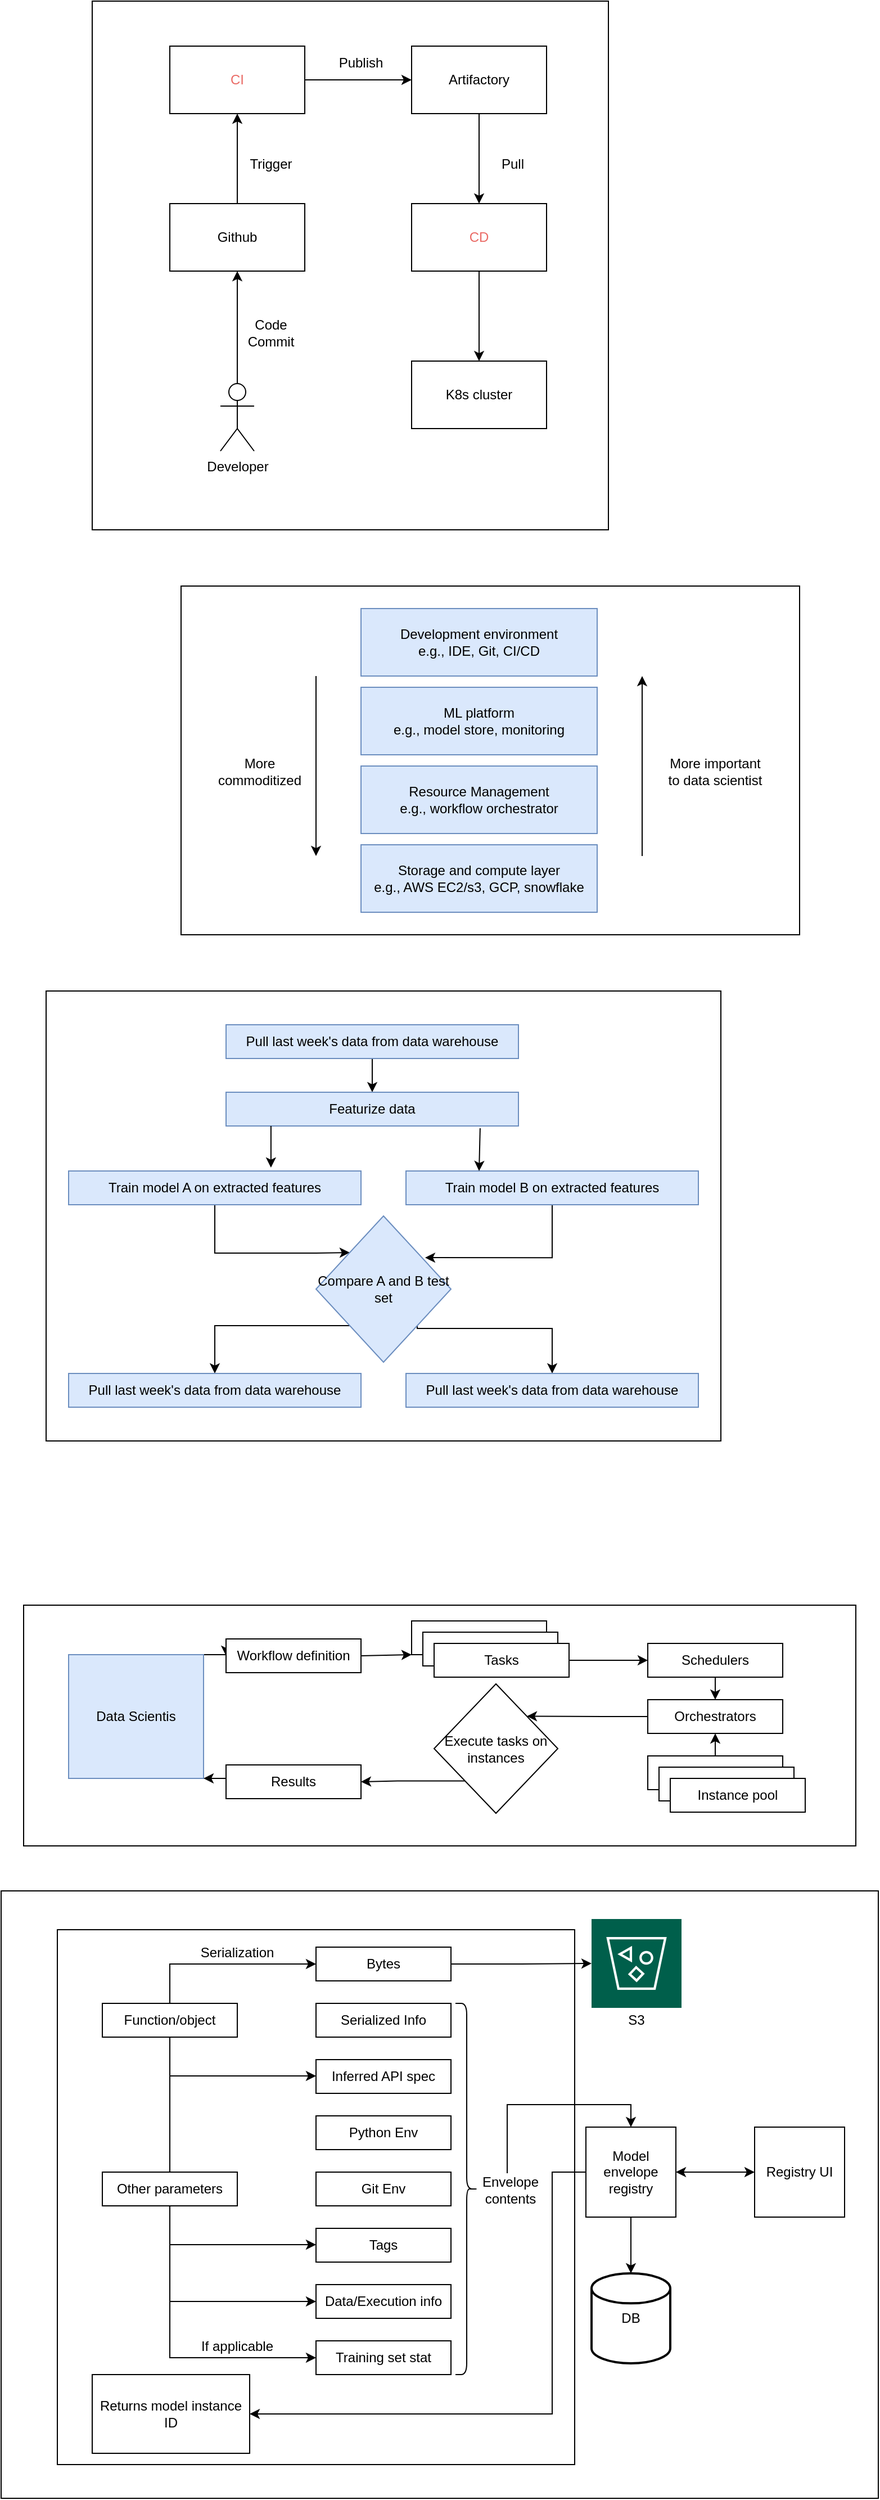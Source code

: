 <mxfile version="22.0.0" type="github">
  <diagram name="Page-1" id="kTUMGS3Ad_0SVGwf9lWE">
    <mxGraphModel dx="1434" dy="1880" grid="1" gridSize="10" guides="1" tooltips="1" connect="1" arrows="1" fold="1" page="1" pageScale="1" pageWidth="850" pageHeight="1100" math="0" shadow="0">
      <root>
        <mxCell id="0" />
        <mxCell id="1" parent="0" />
        <mxCell id="sTclNJ9aBYqKKKegAVij-18" value="" style="rounded=0;whiteSpace=wrap;html=1;" vertex="1" parent="1">
          <mxGeometry x="121" y="-160" width="459" height="470" as="geometry" />
        </mxCell>
        <mxCell id="pnt_n_mxFb-sLE3t90gV-96" value="" style="rounded=0;whiteSpace=wrap;html=1;" parent="1" vertex="1">
          <mxGeometry x="40" y="1520" width="780" height="540" as="geometry" />
        </mxCell>
        <mxCell id="pnt_n_mxFb-sLE3t90gV-95" value="" style="rounded=0;whiteSpace=wrap;html=1;" parent="1" vertex="1">
          <mxGeometry x="90" y="1554.5" width="460" height="475.5" as="geometry" />
        </mxCell>
        <mxCell id="pnt_n_mxFb-sLE3t90gV-60" value="" style="rounded=0;whiteSpace=wrap;html=1;" parent="1" vertex="1">
          <mxGeometry x="60" y="1266" width="740" height="214" as="geometry" />
        </mxCell>
        <mxCell id="pnt_n_mxFb-sLE3t90gV-26" value="" style="rounded=0;whiteSpace=wrap;html=1;" parent="1" vertex="1">
          <mxGeometry x="80" y="720" width="600" height="400" as="geometry" />
        </mxCell>
        <mxCell id="pnt_n_mxFb-sLE3t90gV-11" value="" style="rounded=0;whiteSpace=wrap;html=1;" parent="1" vertex="1">
          <mxGeometry x="200" y="360" width="550" height="310" as="geometry" />
        </mxCell>
        <mxCell id="pnt_n_mxFb-sLE3t90gV-1" value="Development environment&lt;br&gt;e.g., IDE, Git, CI/CD" style="rounded=0;whiteSpace=wrap;html=1;fillColor=#dae8fc;strokeColor=#6c8ebf;" parent="1" vertex="1">
          <mxGeometry x="360" y="380" width="210" height="60" as="geometry" />
        </mxCell>
        <mxCell id="pnt_n_mxFb-sLE3t90gV-2" value="ML platform&lt;br&gt;e.g., model store, monitoring" style="rounded=0;whiteSpace=wrap;html=1;fillColor=#dae8fc;strokeColor=#6c8ebf;" parent="1" vertex="1">
          <mxGeometry x="360" y="450" width="210" height="60" as="geometry" />
        </mxCell>
        <mxCell id="pnt_n_mxFb-sLE3t90gV-3" value="Resource Management&lt;br&gt;e.g., workflow orchestrator" style="rounded=0;whiteSpace=wrap;html=1;fillColor=#dae8fc;strokeColor=#6c8ebf;" parent="1" vertex="1">
          <mxGeometry x="360" y="520" width="210" height="60" as="geometry" />
        </mxCell>
        <mxCell id="pnt_n_mxFb-sLE3t90gV-4" value="Storage and compute layer&lt;br&gt;e.g., AWS EC2/s3, GCP, snowflake" style="rounded=0;whiteSpace=wrap;html=1;fillColor=#dae8fc;strokeColor=#6c8ebf;" parent="1" vertex="1">
          <mxGeometry x="360" y="590" width="210" height="60" as="geometry" />
        </mxCell>
        <mxCell id="pnt_n_mxFb-sLE3t90gV-7" value="" style="endArrow=classic;html=1;rounded=0;" parent="1" edge="1">
          <mxGeometry width="50" height="50" relative="1" as="geometry">
            <mxPoint x="320" y="440" as="sourcePoint" />
            <mxPoint x="320" y="600" as="targetPoint" />
          </mxGeometry>
        </mxCell>
        <mxCell id="pnt_n_mxFb-sLE3t90gV-8" value="" style="endArrow=classic;html=1;rounded=0;" parent="1" edge="1">
          <mxGeometry width="50" height="50" relative="1" as="geometry">
            <mxPoint x="610" y="600" as="sourcePoint" />
            <mxPoint x="610" y="440" as="targetPoint" />
          </mxGeometry>
        </mxCell>
        <mxCell id="pnt_n_mxFb-sLE3t90gV-9" value="More commoditized" style="text;html=1;strokeColor=none;fillColor=none;align=center;verticalAlign=middle;whiteSpace=wrap;rounded=0;" parent="1" vertex="1">
          <mxGeometry x="240" y="510" width="60" height="30" as="geometry" />
        </mxCell>
        <mxCell id="pnt_n_mxFb-sLE3t90gV-10" value="More important to data scientist" style="text;html=1;strokeColor=none;fillColor=none;align=center;verticalAlign=middle;whiteSpace=wrap;rounded=0;" parent="1" vertex="1">
          <mxGeometry x="630" y="510" width="90" height="30" as="geometry" />
        </mxCell>
        <mxCell id="pnt_n_mxFb-sLE3t90gV-19" style="edgeStyle=orthogonalEdgeStyle;rounded=0;orthogonalLoop=1;jettySize=auto;html=1;" parent="1" source="pnt_n_mxFb-sLE3t90gV-12" target="pnt_n_mxFb-sLE3t90gV-13" edge="1">
          <mxGeometry relative="1" as="geometry" />
        </mxCell>
        <mxCell id="pnt_n_mxFb-sLE3t90gV-12" value="Pull last week&#39;s data from data warehouse" style="rounded=0;whiteSpace=wrap;html=1;fillColor=#dae8fc;strokeColor=#6c8ebf;" parent="1" vertex="1">
          <mxGeometry x="240" y="750" width="260" height="30" as="geometry" />
        </mxCell>
        <mxCell id="pnt_n_mxFb-sLE3t90gV-13" value="Featurize data" style="rounded=0;whiteSpace=wrap;html=1;fillColor=#dae8fc;strokeColor=#6c8ebf;" parent="1" vertex="1">
          <mxGeometry x="240" y="810" width="260" height="30" as="geometry" />
        </mxCell>
        <mxCell id="pnt_n_mxFb-sLE3t90gV-22" style="edgeStyle=orthogonalEdgeStyle;rounded=0;orthogonalLoop=1;jettySize=auto;html=1;entryX=0;entryY=0;entryDx=0;entryDy=0;" parent="1" source="pnt_n_mxFb-sLE3t90gV-14" target="pnt_n_mxFb-sLE3t90gV-16" edge="1">
          <mxGeometry relative="1" as="geometry">
            <Array as="points">
              <mxPoint x="230" y="953" />
              <mxPoint x="320" y="953" />
            </Array>
          </mxGeometry>
        </mxCell>
        <mxCell id="pnt_n_mxFb-sLE3t90gV-14" value="Train model A on extracted features" style="rounded=0;whiteSpace=wrap;html=1;fillColor=#dae8fc;strokeColor=#6c8ebf;" parent="1" vertex="1">
          <mxGeometry x="100" y="880" width="260" height="30" as="geometry" />
        </mxCell>
        <mxCell id="pnt_n_mxFb-sLE3t90gV-23" style="edgeStyle=orthogonalEdgeStyle;rounded=0;orthogonalLoop=1;jettySize=auto;html=1;entryX=0.808;entryY=0.285;entryDx=0;entryDy=0;entryPerimeter=0;" parent="1" source="pnt_n_mxFb-sLE3t90gV-15" target="pnt_n_mxFb-sLE3t90gV-16" edge="1">
          <mxGeometry relative="1" as="geometry">
            <Array as="points">
              <mxPoint x="530" y="957" />
            </Array>
          </mxGeometry>
        </mxCell>
        <mxCell id="pnt_n_mxFb-sLE3t90gV-15" value="Train model B on extracted features" style="rounded=0;whiteSpace=wrap;html=1;fillColor=#dae8fc;strokeColor=#6c8ebf;" parent="1" vertex="1">
          <mxGeometry x="400" y="880" width="260" height="30" as="geometry" />
        </mxCell>
        <mxCell id="pnt_n_mxFb-sLE3t90gV-24" style="edgeStyle=orthogonalEdgeStyle;rounded=0;orthogonalLoop=1;jettySize=auto;html=1;exitX=0;exitY=1;exitDx=0;exitDy=0;" parent="1" source="pnt_n_mxFb-sLE3t90gV-16" target="pnt_n_mxFb-sLE3t90gV-17" edge="1">
          <mxGeometry relative="1" as="geometry">
            <Array as="points">
              <mxPoint x="230" y="1018" />
            </Array>
          </mxGeometry>
        </mxCell>
        <mxCell id="pnt_n_mxFb-sLE3t90gV-25" style="edgeStyle=orthogonalEdgeStyle;rounded=0;orthogonalLoop=1;jettySize=auto;html=1;exitX=1;exitY=1;exitDx=0;exitDy=0;entryX=0.5;entryY=0;entryDx=0;entryDy=0;" parent="1" source="pnt_n_mxFb-sLE3t90gV-16" target="pnt_n_mxFb-sLE3t90gV-18" edge="1">
          <mxGeometry relative="1" as="geometry">
            <Array as="points">
              <mxPoint x="410" y="1020" />
              <mxPoint x="530" y="1020" />
            </Array>
          </mxGeometry>
        </mxCell>
        <mxCell id="pnt_n_mxFb-sLE3t90gV-16" value="Compare A and B test set" style="rhombus;whiteSpace=wrap;html=1;fillColor=#dae8fc;strokeColor=#6c8ebf;" parent="1" vertex="1">
          <mxGeometry x="320" y="920" width="120" height="130" as="geometry" />
        </mxCell>
        <mxCell id="pnt_n_mxFb-sLE3t90gV-17" value="Pull last week&#39;s data from data warehouse" style="rounded=0;whiteSpace=wrap;html=1;fillColor=#dae8fc;strokeColor=#6c8ebf;" parent="1" vertex="1">
          <mxGeometry x="100" y="1060" width="260" height="30" as="geometry" />
        </mxCell>
        <mxCell id="pnt_n_mxFb-sLE3t90gV-18" value="Pull last week&#39;s data from data warehouse" style="rounded=0;whiteSpace=wrap;html=1;fillColor=#dae8fc;strokeColor=#6c8ebf;" parent="1" vertex="1">
          <mxGeometry x="400" y="1060" width="260" height="30" as="geometry" />
        </mxCell>
        <mxCell id="pnt_n_mxFb-sLE3t90gV-20" value="" style="endArrow=classic;html=1;rounded=0;exitX=0.169;exitY=1;exitDx=0;exitDy=0;exitPerimeter=0;entryX=0.692;entryY=-0.1;entryDx=0;entryDy=0;entryPerimeter=0;" parent="1" target="pnt_n_mxFb-sLE3t90gV-14" edge="1">
          <mxGeometry width="50" height="50" relative="1" as="geometry">
            <mxPoint x="279.94" y="840" as="sourcePoint" />
            <mxPoint x="281.12" y="880" as="targetPoint" />
          </mxGeometry>
        </mxCell>
        <mxCell id="pnt_n_mxFb-sLE3t90gV-21" value="" style="endArrow=classic;html=1;rounded=0;exitX=0.869;exitY=1.067;exitDx=0;exitDy=0;exitPerimeter=0;entryX=0.25;entryY=0;entryDx=0;entryDy=0;" parent="1" source="pnt_n_mxFb-sLE3t90gV-13" target="pnt_n_mxFb-sLE3t90gV-15" edge="1">
          <mxGeometry width="50" height="50" relative="1" as="geometry">
            <mxPoint x="289.94" y="850" as="sourcePoint" />
            <mxPoint x="290" y="887" as="targetPoint" />
          </mxGeometry>
        </mxCell>
        <mxCell id="pnt_n_mxFb-sLE3t90gV-30" style="edgeStyle=orthogonalEdgeStyle;rounded=0;orthogonalLoop=1;jettySize=auto;html=1;exitX=1;exitY=0;exitDx=0;exitDy=0;entryX=0;entryY=0.5;entryDx=0;entryDy=0;" parent="1" source="pnt_n_mxFb-sLE3t90gV-27" target="pnt_n_mxFb-sLE3t90gV-28" edge="1">
          <mxGeometry relative="1" as="geometry">
            <Array as="points">
              <mxPoint x="240" y="1310" />
            </Array>
          </mxGeometry>
        </mxCell>
        <mxCell id="pnt_n_mxFb-sLE3t90gV-27" value="Data Scientis" style="rounded=0;whiteSpace=wrap;html=1;fillColor=#dae8fc;strokeColor=#6c8ebf;" parent="1" vertex="1">
          <mxGeometry x="100" y="1310" width="120" height="110" as="geometry" />
        </mxCell>
        <mxCell id="pnt_n_mxFb-sLE3t90gV-28" value="Workflow definition" style="rounded=0;whiteSpace=wrap;html=1;" parent="1" vertex="1">
          <mxGeometry x="240" y="1296" width="120" height="30" as="geometry" />
        </mxCell>
        <mxCell id="pnt_n_mxFb-sLE3t90gV-29" value="" style="rounded=0;whiteSpace=wrap;html=1;" parent="1" vertex="1">
          <mxGeometry x="405" y="1280" width="120" height="30" as="geometry" />
        </mxCell>
        <mxCell id="pnt_n_mxFb-sLE3t90gV-31" value="" style="rounded=0;whiteSpace=wrap;html=1;" parent="1" vertex="1">
          <mxGeometry x="415" y="1290" width="120" height="30" as="geometry" />
        </mxCell>
        <mxCell id="pnt_n_mxFb-sLE3t90gV-52" style="edgeStyle=orthogonalEdgeStyle;rounded=0;orthogonalLoop=1;jettySize=auto;html=1;" parent="1" source="pnt_n_mxFb-sLE3t90gV-32" target="pnt_n_mxFb-sLE3t90gV-33" edge="1">
          <mxGeometry relative="1" as="geometry" />
        </mxCell>
        <mxCell id="pnt_n_mxFb-sLE3t90gV-32" value="Tasks" style="rounded=0;whiteSpace=wrap;html=1;" parent="1" vertex="1">
          <mxGeometry x="425" y="1300" width="120" height="30" as="geometry" />
        </mxCell>
        <mxCell id="pnt_n_mxFb-sLE3t90gV-53" style="edgeStyle=orthogonalEdgeStyle;rounded=0;orthogonalLoop=1;jettySize=auto;html=1;exitX=0.5;exitY=1;exitDx=0;exitDy=0;entryX=0.5;entryY=0;entryDx=0;entryDy=0;" parent="1" source="pnt_n_mxFb-sLE3t90gV-33" target="pnt_n_mxFb-sLE3t90gV-34" edge="1">
          <mxGeometry relative="1" as="geometry" />
        </mxCell>
        <mxCell id="pnt_n_mxFb-sLE3t90gV-33" value="Schedulers" style="rounded=0;whiteSpace=wrap;html=1;" parent="1" vertex="1">
          <mxGeometry x="615" y="1300" width="120" height="30" as="geometry" />
        </mxCell>
        <mxCell id="pnt_n_mxFb-sLE3t90gV-55" style="edgeStyle=orthogonalEdgeStyle;rounded=0;orthogonalLoop=1;jettySize=auto;html=1;entryX=1;entryY=0;entryDx=0;entryDy=0;" parent="1" source="pnt_n_mxFb-sLE3t90gV-34" target="pnt_n_mxFb-sLE3t90gV-44" edge="1">
          <mxGeometry relative="1" as="geometry" />
        </mxCell>
        <mxCell id="pnt_n_mxFb-sLE3t90gV-34" value="Orchestrators" style="rounded=0;whiteSpace=wrap;html=1;" parent="1" vertex="1">
          <mxGeometry x="615" y="1350" width="120" height="30" as="geometry" />
        </mxCell>
        <mxCell id="pnt_n_mxFb-sLE3t90gV-54" style="edgeStyle=orthogonalEdgeStyle;rounded=0;orthogonalLoop=1;jettySize=auto;html=1;exitX=0.5;exitY=0;exitDx=0;exitDy=0;entryX=0.5;entryY=1;entryDx=0;entryDy=0;" parent="1" source="pnt_n_mxFb-sLE3t90gV-37" target="pnt_n_mxFb-sLE3t90gV-34" edge="1">
          <mxGeometry relative="1" as="geometry" />
        </mxCell>
        <mxCell id="pnt_n_mxFb-sLE3t90gV-37" value="" style="rounded=0;whiteSpace=wrap;html=1;" parent="1" vertex="1">
          <mxGeometry x="615" y="1400" width="120" height="30" as="geometry" />
        </mxCell>
        <mxCell id="pnt_n_mxFb-sLE3t90gV-41" value="" style="rounded=0;whiteSpace=wrap;html=1;" parent="1" vertex="1">
          <mxGeometry x="625" y="1410" width="120" height="30" as="geometry" />
        </mxCell>
        <mxCell id="pnt_n_mxFb-sLE3t90gV-42" value="Instance pool" style="rounded=0;whiteSpace=wrap;html=1;" parent="1" vertex="1">
          <mxGeometry x="635" y="1420" width="120" height="30" as="geometry" />
        </mxCell>
        <mxCell id="pnt_n_mxFb-sLE3t90gV-56" style="edgeStyle=orthogonalEdgeStyle;rounded=0;orthogonalLoop=1;jettySize=auto;html=1;exitX=0;exitY=1;exitDx=0;exitDy=0;entryX=1;entryY=0.5;entryDx=0;entryDy=0;" parent="1" source="pnt_n_mxFb-sLE3t90gV-44" target="pnt_n_mxFb-sLE3t90gV-45" edge="1">
          <mxGeometry relative="1" as="geometry" />
        </mxCell>
        <mxCell id="pnt_n_mxFb-sLE3t90gV-44" value="Execute tasks on instances" style="rhombus;whiteSpace=wrap;html=1;" parent="1" vertex="1">
          <mxGeometry x="425" y="1336" width="110" height="115" as="geometry" />
        </mxCell>
        <mxCell id="pnt_n_mxFb-sLE3t90gV-45" value="Results" style="rounded=0;whiteSpace=wrap;html=1;" parent="1" vertex="1">
          <mxGeometry x="240" y="1408" width="120" height="30" as="geometry" />
        </mxCell>
        <mxCell id="pnt_n_mxFb-sLE3t90gV-51" value="" style="endArrow=classic;html=1;rounded=0;exitX=1;exitY=0.5;exitDx=0;exitDy=0;entryX=0;entryY=1;entryDx=0;entryDy=0;" parent="1" source="pnt_n_mxFb-sLE3t90gV-28" target="pnt_n_mxFb-sLE3t90gV-29" edge="1">
          <mxGeometry width="50" height="50" relative="1" as="geometry">
            <mxPoint x="400" y="1390" as="sourcePoint" />
            <mxPoint x="450" y="1340" as="targetPoint" />
          </mxGeometry>
        </mxCell>
        <mxCell id="pnt_n_mxFb-sLE3t90gV-59" value="" style="endArrow=classic;html=1;rounded=0;entryX=1;entryY=1;entryDx=0;entryDy=0;" parent="1" target="pnt_n_mxFb-sLE3t90gV-27" edge="1">
          <mxGeometry width="50" height="50" relative="1" as="geometry">
            <mxPoint x="240" y="1420" as="sourcePoint" />
            <mxPoint x="450" y="1340" as="targetPoint" />
          </mxGeometry>
        </mxCell>
        <mxCell id="pnt_n_mxFb-sLE3t90gV-93" style="edgeStyle=orthogonalEdgeStyle;rounded=0;orthogonalLoop=1;jettySize=auto;html=1;entryX=0;entryY=0.5;entryDx=0;entryDy=0;exitX=0.5;exitY=0;exitDx=0;exitDy=0;" parent="1" source="pnt_n_mxFb-sLE3t90gV-61" target="pnt_n_mxFb-sLE3t90gV-62" edge="1">
          <mxGeometry relative="1" as="geometry" />
        </mxCell>
        <mxCell id="pnt_n_mxFb-sLE3t90gV-61" value="Function/object" style="rounded=0;whiteSpace=wrap;html=1;" parent="1" vertex="1">
          <mxGeometry x="130" y="1620" width="120" height="30" as="geometry" />
        </mxCell>
        <mxCell id="pnt_n_mxFb-sLE3t90gV-84" style="edgeStyle=orthogonalEdgeStyle;rounded=0;orthogonalLoop=1;jettySize=auto;html=1;" parent="1" source="pnt_n_mxFb-sLE3t90gV-62" target="pnt_n_mxFb-sLE3t90gV-72" edge="1">
          <mxGeometry relative="1" as="geometry" />
        </mxCell>
        <mxCell id="pnt_n_mxFb-sLE3t90gV-62" value="Bytes" style="rounded=0;whiteSpace=wrap;html=1;" parent="1" vertex="1">
          <mxGeometry x="320" y="1570" width="120" height="30" as="geometry" />
        </mxCell>
        <mxCell id="pnt_n_mxFb-sLE3t90gV-63" value="Serialized Info" style="rounded=0;whiteSpace=wrap;html=1;" parent="1" vertex="1">
          <mxGeometry x="320" y="1620" width="120" height="30" as="geometry" />
        </mxCell>
        <mxCell id="pnt_n_mxFb-sLE3t90gV-64" value="Inferred API spec" style="rounded=0;whiteSpace=wrap;html=1;" parent="1" vertex="1">
          <mxGeometry x="320" y="1670" width="120" height="30" as="geometry" />
        </mxCell>
        <mxCell id="pnt_n_mxFb-sLE3t90gV-65" value="Python Env" style="rounded=0;whiteSpace=wrap;html=1;" parent="1" vertex="1">
          <mxGeometry x="320" y="1720" width="120" height="30" as="geometry" />
        </mxCell>
        <mxCell id="pnt_n_mxFb-sLE3t90gV-66" value="Git Env" style="rounded=0;whiteSpace=wrap;html=1;" parent="1" vertex="1">
          <mxGeometry x="320" y="1770" width="120" height="30" as="geometry" />
        </mxCell>
        <mxCell id="pnt_n_mxFb-sLE3t90gV-67" value="Tags" style="rounded=0;whiteSpace=wrap;html=1;" parent="1" vertex="1">
          <mxGeometry x="320" y="1820" width="120" height="30" as="geometry" />
        </mxCell>
        <mxCell id="pnt_n_mxFb-sLE3t90gV-68" value="Data/Execution info" style="rounded=0;whiteSpace=wrap;html=1;" parent="1" vertex="1">
          <mxGeometry x="320" y="1870" width="120" height="30" as="geometry" />
        </mxCell>
        <mxCell id="pnt_n_mxFb-sLE3t90gV-69" value="Training set stat" style="rounded=0;whiteSpace=wrap;html=1;" parent="1" vertex="1">
          <mxGeometry x="320" y="1920" width="120" height="30" as="geometry" />
        </mxCell>
        <mxCell id="pnt_n_mxFb-sLE3t90gV-89" style="edgeStyle=orthogonalEdgeStyle;rounded=0;orthogonalLoop=1;jettySize=auto;html=1;entryX=0;entryY=0.5;entryDx=0;entryDy=0;exitX=0.5;exitY=1;exitDx=0;exitDy=0;" parent="1" source="pnt_n_mxFb-sLE3t90gV-70" target="pnt_n_mxFb-sLE3t90gV-69" edge="1">
          <mxGeometry relative="1" as="geometry" />
        </mxCell>
        <mxCell id="pnt_n_mxFb-sLE3t90gV-70" value="Other parameters" style="rounded=0;whiteSpace=wrap;html=1;" parent="1" vertex="1">
          <mxGeometry x="130" y="1770" width="120" height="30" as="geometry" />
        </mxCell>
        <mxCell id="pnt_n_mxFb-sLE3t90gV-71" value="Returns model instance ID" style="rounded=0;whiteSpace=wrap;html=1;" parent="1" vertex="1">
          <mxGeometry x="121" y="1950" width="140" height="70" as="geometry" />
        </mxCell>
        <mxCell id="pnt_n_mxFb-sLE3t90gV-72" value="" style="sketch=0;pointerEvents=1;shadow=0;dashed=0;html=1;strokeColor=none;fillColor=#005F4B;labelPosition=center;verticalLabelPosition=bottom;verticalAlign=top;align=center;outlineConnect=0;shape=mxgraph.veeam2.s3_compatible;" parent="1" vertex="1">
          <mxGeometry x="565" y="1545" width="80" height="79" as="geometry" />
        </mxCell>
        <mxCell id="pnt_n_mxFb-sLE3t90gV-76" style="edgeStyle=orthogonalEdgeStyle;rounded=0;orthogonalLoop=1;jettySize=auto;html=1;entryX=0.5;entryY=0;entryDx=0;entryDy=0;entryPerimeter=0;" parent="1" source="pnt_n_mxFb-sLE3t90gV-73" target="pnt_n_mxFb-sLE3t90gV-75" edge="1">
          <mxGeometry relative="1" as="geometry" />
        </mxCell>
        <mxCell id="pnt_n_mxFb-sLE3t90gV-78" style="edgeStyle=orthogonalEdgeStyle;rounded=0;orthogonalLoop=1;jettySize=auto;html=1;entryX=1;entryY=0.5;entryDx=0;entryDy=0;" parent="1" source="pnt_n_mxFb-sLE3t90gV-73" target="pnt_n_mxFb-sLE3t90gV-71" edge="1">
          <mxGeometry relative="1" as="geometry">
            <Array as="points">
              <mxPoint x="530" y="1770" />
              <mxPoint x="530" y="1985" />
            </Array>
          </mxGeometry>
        </mxCell>
        <mxCell id="pnt_n_mxFb-sLE3t90gV-73" value="Model envelope registry" style="whiteSpace=wrap;html=1;aspect=fixed;" parent="1" vertex="1">
          <mxGeometry x="560" y="1730" width="80" height="80" as="geometry" />
        </mxCell>
        <mxCell id="pnt_n_mxFb-sLE3t90gV-74" value="Registry UI" style="whiteSpace=wrap;html=1;aspect=fixed;" parent="1" vertex="1">
          <mxGeometry x="710" y="1730" width="80" height="80" as="geometry" />
        </mxCell>
        <mxCell id="pnt_n_mxFb-sLE3t90gV-75" value="DB" style="strokeWidth=2;html=1;shape=mxgraph.flowchart.database;whiteSpace=wrap;" parent="1" vertex="1">
          <mxGeometry x="565" y="1860" width="70" height="80" as="geometry" />
        </mxCell>
        <mxCell id="pnt_n_mxFb-sLE3t90gV-77" value="" style="endArrow=classic;startArrow=classic;html=1;rounded=0;entryX=0;entryY=0.5;entryDx=0;entryDy=0;exitX=1;exitY=0.5;exitDx=0;exitDy=0;" parent="1" source="pnt_n_mxFb-sLE3t90gV-73" target="pnt_n_mxFb-sLE3t90gV-74" edge="1">
          <mxGeometry width="50" height="50" relative="1" as="geometry">
            <mxPoint x="400" y="1680" as="sourcePoint" />
            <mxPoint x="450" y="1630" as="targetPoint" />
          </mxGeometry>
        </mxCell>
        <mxCell id="pnt_n_mxFb-sLE3t90gV-81" value="" style="shape=curlyBracket;whiteSpace=wrap;html=1;rounded=1;flipH=1;labelPosition=right;verticalLabelPosition=middle;align=left;verticalAlign=middle;" parent="1" vertex="1">
          <mxGeometry x="444" y="1620" width="20" height="330" as="geometry" />
        </mxCell>
        <mxCell id="pnt_n_mxFb-sLE3t90gV-83" style="edgeStyle=orthogonalEdgeStyle;rounded=0;orthogonalLoop=1;jettySize=auto;html=1;entryX=0.5;entryY=0;entryDx=0;entryDy=0;" parent="1" source="pnt_n_mxFb-sLE3t90gV-82" target="pnt_n_mxFb-sLE3t90gV-73" edge="1">
          <mxGeometry relative="1" as="geometry">
            <Array as="points">
              <mxPoint x="490" y="1710" />
              <mxPoint x="600" y="1710" />
            </Array>
          </mxGeometry>
        </mxCell>
        <mxCell id="pnt_n_mxFb-sLE3t90gV-82" value="Envelope contents" style="text;html=1;strokeColor=none;fillColor=none;align=center;verticalAlign=middle;whiteSpace=wrap;rounded=0;" parent="1" vertex="1">
          <mxGeometry x="463" y="1771" width="60" height="30" as="geometry" />
        </mxCell>
        <mxCell id="pnt_n_mxFb-sLE3t90gV-85" value="S3" style="text;html=1;strokeColor=none;fillColor=none;align=center;verticalAlign=middle;whiteSpace=wrap;rounded=0;" parent="1" vertex="1">
          <mxGeometry x="575" y="1620" width="60" height="30" as="geometry" />
        </mxCell>
        <mxCell id="pnt_n_mxFb-sLE3t90gV-86" value="Serialization" style="text;html=1;strokeColor=none;fillColor=none;align=center;verticalAlign=middle;whiteSpace=wrap;rounded=0;" parent="1" vertex="1">
          <mxGeometry x="220" y="1560" width="60" height="30" as="geometry" />
        </mxCell>
        <mxCell id="pnt_n_mxFb-sLE3t90gV-87" value="" style="endArrow=none;html=1;rounded=0;entryX=0.5;entryY=1;entryDx=0;entryDy=0;exitX=0.5;exitY=0;exitDx=0;exitDy=0;" parent="1" source="pnt_n_mxFb-sLE3t90gV-70" target="pnt_n_mxFb-sLE3t90gV-61" edge="1">
          <mxGeometry width="50" height="50" relative="1" as="geometry">
            <mxPoint x="400" y="1680" as="sourcePoint" />
            <mxPoint x="450" y="1630" as="targetPoint" />
          </mxGeometry>
        </mxCell>
        <mxCell id="pnt_n_mxFb-sLE3t90gV-90" value="" style="endArrow=classic;html=1;rounded=0;entryX=0;entryY=0.5;entryDx=0;entryDy=0;" parent="1" target="pnt_n_mxFb-sLE3t90gV-68" edge="1">
          <mxGeometry width="50" height="50" relative="1" as="geometry">
            <mxPoint x="190" y="1885" as="sourcePoint" />
            <mxPoint x="450" y="1630" as="targetPoint" />
          </mxGeometry>
        </mxCell>
        <mxCell id="pnt_n_mxFb-sLE3t90gV-91" value="" style="endArrow=classic;html=1;rounded=0;entryX=0;entryY=0.5;entryDx=0;entryDy=0;" parent="1" edge="1">
          <mxGeometry width="50" height="50" relative="1" as="geometry">
            <mxPoint x="190" y="1834.5" as="sourcePoint" />
            <mxPoint x="320" y="1834.5" as="targetPoint" />
          </mxGeometry>
        </mxCell>
        <mxCell id="pnt_n_mxFb-sLE3t90gV-92" value="" style="endArrow=classic;html=1;rounded=0;entryX=0;entryY=0.5;entryDx=0;entryDy=0;" parent="1" edge="1">
          <mxGeometry width="50" height="50" relative="1" as="geometry">
            <mxPoint x="190" y="1684.5" as="sourcePoint" />
            <mxPoint x="320" y="1684.5" as="targetPoint" />
          </mxGeometry>
        </mxCell>
        <mxCell id="pnt_n_mxFb-sLE3t90gV-94" value="If applicable" style="text;html=1;strokeColor=none;fillColor=none;align=center;verticalAlign=middle;whiteSpace=wrap;rounded=0;" parent="1" vertex="1">
          <mxGeometry x="210" y="1910" width="80" height="30" as="geometry" />
        </mxCell>
        <mxCell id="sTclNJ9aBYqKKKegAVij-8" style="edgeStyle=orthogonalEdgeStyle;rounded=0;orthogonalLoop=1;jettySize=auto;html=1;entryX=0.5;entryY=1;entryDx=0;entryDy=0;" edge="1" parent="1" source="sTclNJ9aBYqKKKegAVij-1" target="sTclNJ9aBYqKKKegAVij-7">
          <mxGeometry relative="1" as="geometry" />
        </mxCell>
        <mxCell id="sTclNJ9aBYqKKKegAVij-1" value="Github" style="rounded=0;whiteSpace=wrap;html=1;" vertex="1" parent="1">
          <mxGeometry x="190" y="20" width="120" height="60" as="geometry" />
        </mxCell>
        <mxCell id="sTclNJ9aBYqKKKegAVij-3" style="edgeStyle=orthogonalEdgeStyle;rounded=0;orthogonalLoop=1;jettySize=auto;html=1;entryX=0.5;entryY=1;entryDx=0;entryDy=0;" edge="1" parent="1" source="sTclNJ9aBYqKKKegAVij-2" target="sTclNJ9aBYqKKKegAVij-1">
          <mxGeometry relative="1" as="geometry" />
        </mxCell>
        <mxCell id="sTclNJ9aBYqKKKegAVij-2" value="Developer" style="shape=umlActor;verticalLabelPosition=bottom;verticalAlign=top;html=1;outlineConnect=0;" vertex="1" parent="1">
          <mxGeometry x="235" y="180" width="30" height="60" as="geometry" />
        </mxCell>
        <mxCell id="sTclNJ9aBYqKKKegAVij-4" value="Code Commit" style="text;html=1;strokeColor=none;fillColor=none;align=center;verticalAlign=middle;whiteSpace=wrap;rounded=0;" vertex="1" parent="1">
          <mxGeometry x="250" y="120" width="60" height="30" as="geometry" />
        </mxCell>
        <mxCell id="sTclNJ9aBYqKKKegAVij-10" style="edgeStyle=orthogonalEdgeStyle;rounded=0;orthogonalLoop=1;jettySize=auto;html=1;entryX=0;entryY=0.5;entryDx=0;entryDy=0;" edge="1" parent="1" source="sTclNJ9aBYqKKKegAVij-7" target="sTclNJ9aBYqKKKegAVij-9">
          <mxGeometry relative="1" as="geometry" />
        </mxCell>
        <mxCell id="sTclNJ9aBYqKKKegAVij-7" value="&lt;font color=&quot;#ea6b66&quot;&gt;CI&lt;/font&gt;" style="rounded=0;whiteSpace=wrap;html=1;" vertex="1" parent="1">
          <mxGeometry x="190" y="-120" width="120" height="60" as="geometry" />
        </mxCell>
        <mxCell id="sTclNJ9aBYqKKKegAVij-12" style="edgeStyle=orthogonalEdgeStyle;rounded=0;orthogonalLoop=1;jettySize=auto;html=1;entryX=0.5;entryY=0;entryDx=0;entryDy=0;" edge="1" parent="1" source="sTclNJ9aBYqKKKegAVij-9" target="sTclNJ9aBYqKKKegAVij-11">
          <mxGeometry relative="1" as="geometry" />
        </mxCell>
        <mxCell id="sTclNJ9aBYqKKKegAVij-9" value="Artifactory" style="rounded=0;whiteSpace=wrap;html=1;" vertex="1" parent="1">
          <mxGeometry x="405" y="-120" width="120" height="60" as="geometry" />
        </mxCell>
        <mxCell id="sTclNJ9aBYqKKKegAVij-14" style="edgeStyle=orthogonalEdgeStyle;rounded=0;orthogonalLoop=1;jettySize=auto;html=1;entryX=0.5;entryY=0;entryDx=0;entryDy=0;" edge="1" parent="1" source="sTclNJ9aBYqKKKegAVij-11" target="sTclNJ9aBYqKKKegAVij-13">
          <mxGeometry relative="1" as="geometry" />
        </mxCell>
        <mxCell id="sTclNJ9aBYqKKKegAVij-11" value="&lt;font color=&quot;#ea6b66&quot;&gt;CD&lt;/font&gt;" style="rounded=0;whiteSpace=wrap;html=1;" vertex="1" parent="1">
          <mxGeometry x="405" y="20" width="120" height="60" as="geometry" />
        </mxCell>
        <mxCell id="sTclNJ9aBYqKKKegAVij-13" value="K8s cluster" style="rounded=0;whiteSpace=wrap;html=1;" vertex="1" parent="1">
          <mxGeometry x="405" y="160" width="120" height="60" as="geometry" />
        </mxCell>
        <mxCell id="sTclNJ9aBYqKKKegAVij-15" value="Trigger" style="text;html=1;strokeColor=none;fillColor=none;align=center;verticalAlign=middle;whiteSpace=wrap;rounded=0;" vertex="1" parent="1">
          <mxGeometry x="250" y="-30" width="60" height="30" as="geometry" />
        </mxCell>
        <mxCell id="sTclNJ9aBYqKKKegAVij-16" value="Publish" style="text;html=1;strokeColor=none;fillColor=none;align=center;verticalAlign=middle;whiteSpace=wrap;rounded=0;" vertex="1" parent="1">
          <mxGeometry x="330" y="-120" width="60" height="30" as="geometry" />
        </mxCell>
        <mxCell id="sTclNJ9aBYqKKKegAVij-17" value="Pull" style="text;html=1;strokeColor=none;fillColor=none;align=center;verticalAlign=middle;whiteSpace=wrap;rounded=0;" vertex="1" parent="1">
          <mxGeometry x="465" y="-30" width="60" height="30" as="geometry" />
        </mxCell>
      </root>
    </mxGraphModel>
  </diagram>
</mxfile>
